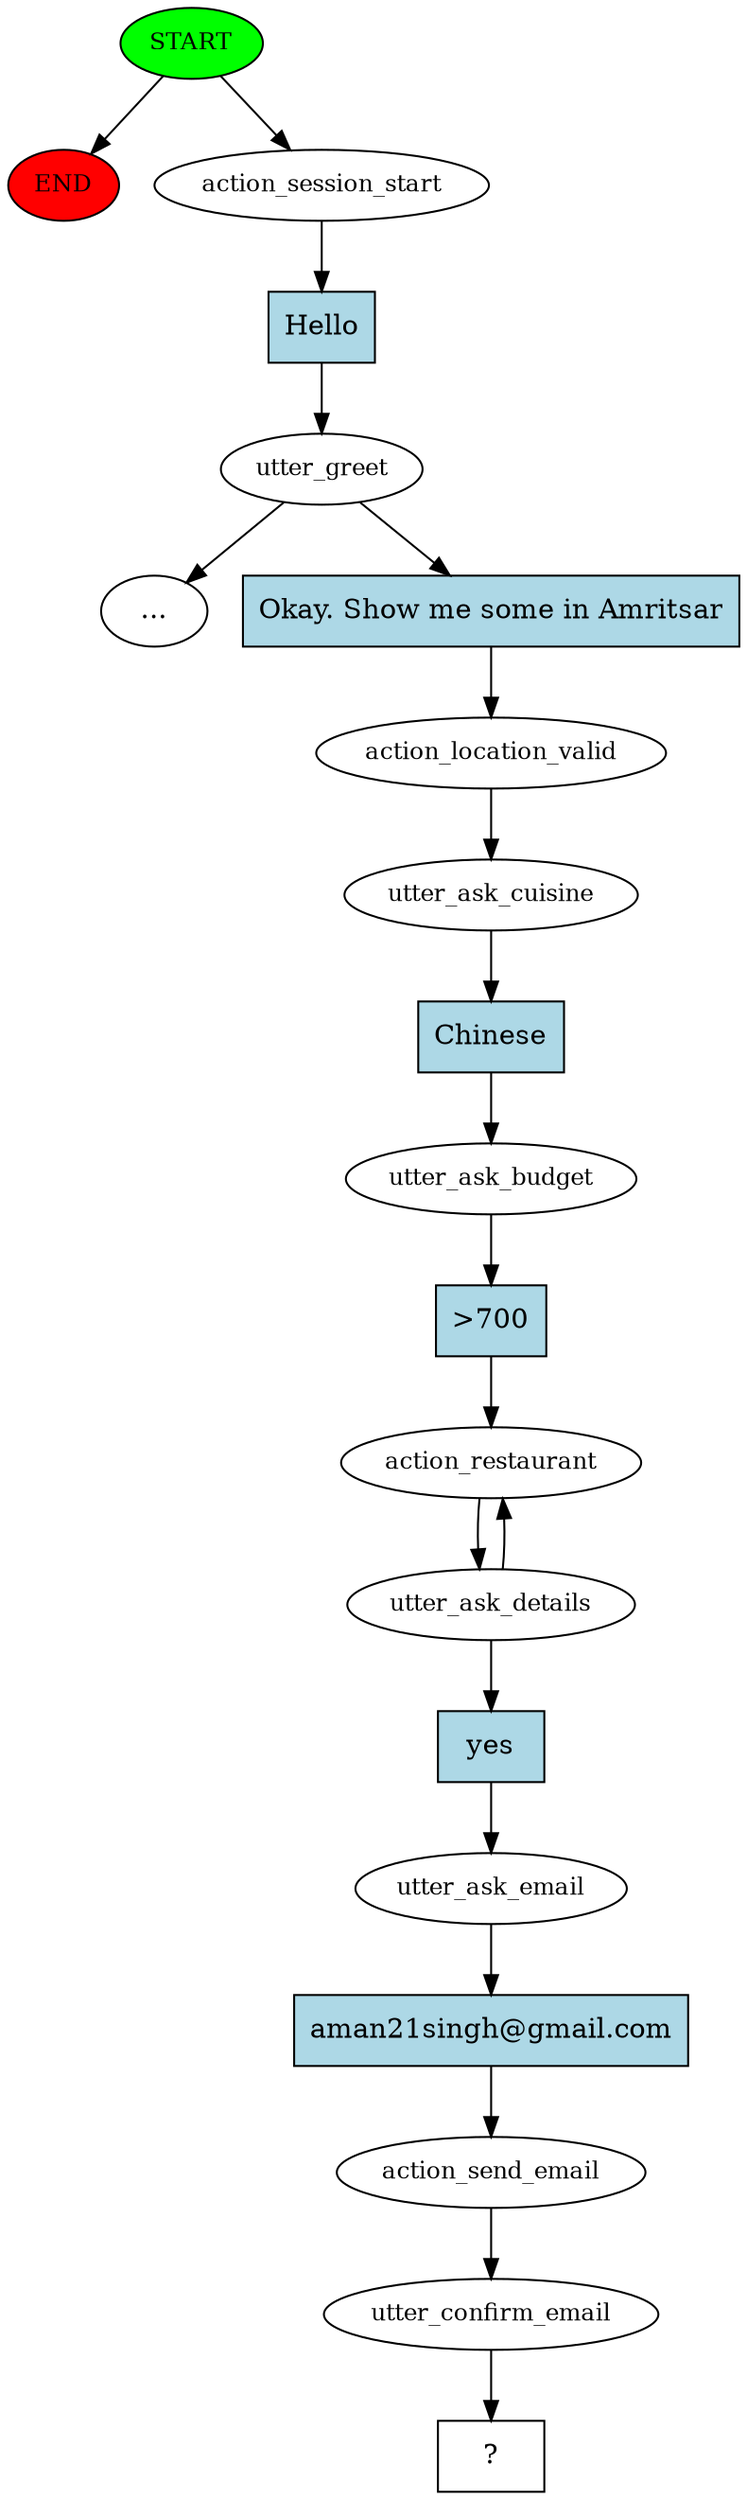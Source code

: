 digraph  {
0 [class="start active", fillcolor=green, fontsize=12, label=START, style=filled];
"-1" [class=end, fillcolor=red, fontsize=12, label=END, style=filled];
1 [class=active, fontsize=12, label=action_session_start];
2 [class=active, fontsize=12, label=utter_greet];
"-3" [class=ellipsis, label="..."];
5 [class=active, fontsize=12, label=action_location_valid];
6 [class=active, fontsize=12, label=utter_ask_cuisine];
7 [class=active, fontsize=12, label=utter_ask_budget];
8 [class=active, fontsize=12, label=action_restaurant];
9 [class=active, fontsize=12, label=utter_ask_details];
12 [class=active, fontsize=12, label=utter_ask_email];
13 [class=active, fontsize=12, label=action_send_email];
14 [class=active, fontsize=12, label=utter_confirm_email];
15 [class="intent dashed active", label="  ?  ", shape=rect];
16 [class="intent active", fillcolor=lightblue, label=Hello, shape=rect, style=filled];
17 [class="intent active", fillcolor=lightblue, label="Okay. Show me some in Amritsar", shape=rect, style=filled];
18 [class="intent active", fillcolor=lightblue, label=Chinese, shape=rect, style=filled];
19 [class="intent active", fillcolor=lightblue, label=">700", shape=rect, style=filled];
20 [class="intent active", fillcolor=lightblue, label=yes, shape=rect, style=filled];
21 [class="intent active", fillcolor=lightblue, label="aman21singh@gmail.com", shape=rect, style=filled];
0 -> "-1"  [class="", key=NONE, label=""];
0 -> 1  [class=active, key=NONE, label=""];
1 -> 16  [class=active, key=0];
2 -> "-3"  [class="", key=NONE, label=""];
2 -> 17  [class=active, key=0];
5 -> 6  [class=active, key=NONE, label=""];
6 -> 18  [class=active, key=0];
7 -> 19  [class=active, key=0];
8 -> 9  [class=active, key=NONE, label=""];
9 -> 8  [class=active, key=NONE, label=""];
9 -> 20  [class=active, key=0];
12 -> 21  [class=active, key=0];
13 -> 14  [class=active, key=NONE, label=""];
14 -> 15  [class=active, key=NONE, label=""];
16 -> 2  [class=active, key=0];
17 -> 5  [class=active, key=0];
18 -> 7  [class=active, key=0];
19 -> 8  [class=active, key=0];
20 -> 12  [class=active, key=0];
21 -> 13  [class=active, key=0];
}

